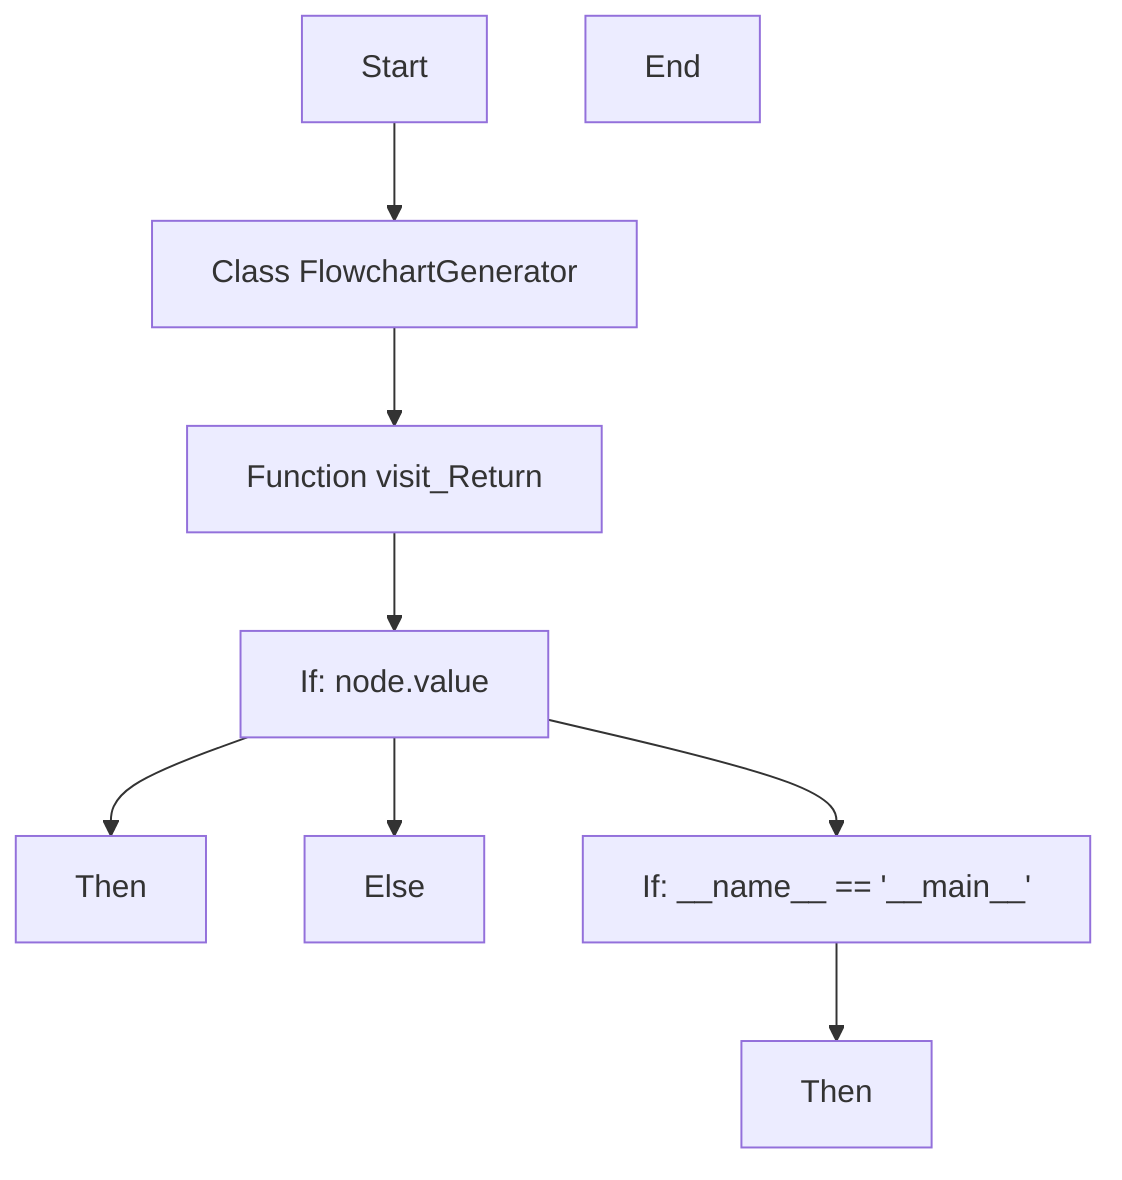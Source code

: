 flowchart TD
Start["Start"]
node1["Class FlowchartGenerator"]
Start --> node1
node2["Function visit_Return"]
node1 --> node2
node3["If: node.value"]
node2 --> node3
node4["Then"]
node3 --> node4
node5["Else"]
node3 --> node5
node6["If: __name__ == '__main__'"]
node3 --> node6
node7["Then"]
node6 --> node7
End["End"]
